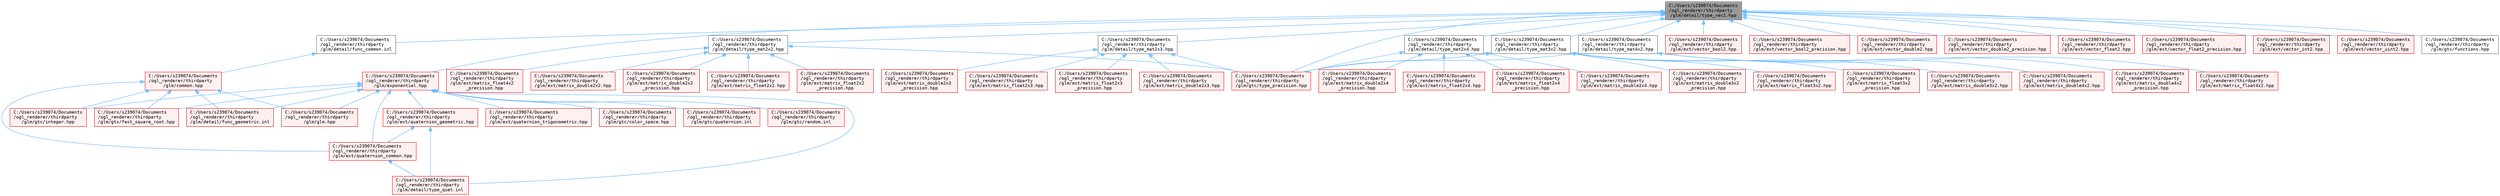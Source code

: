digraph "C:/Users/s239074/Documents/ogl_renderer/thirdparty/glm/detail/type_vec2.hpp"
{
 // LATEX_PDF_SIZE
  bgcolor="transparent";
  edge [fontname=Terminal,fontsize=10,labelfontname=Helvetica,labelfontsize=10];
  node [fontname=Terminal,fontsize=10,shape=box,height=0.2,width=0.4];
  Node1 [label="C:/Users/s239074/Documents\l/ogl_renderer/thirdparty\l/glm/detail/type_vec2.hpp",height=0.2,width=0.4,color="gray40", fillcolor="grey60", style="filled", fontcolor="black",tooltip=" "];
  Node1 -> Node2 [dir="back",color="steelblue1",style="solid"];
  Node2 [label="C:/Users/s239074/Documents\l/ogl_renderer/thirdparty\l/glm/detail/func_common.inl",height=0.2,width=0.4,color="grey40", fillcolor="white", style="filled",URL="$func__common_8inl.html",tooltip=" "];
  Node2 -> Node3 [dir="back",color="steelblue1",style="solid"];
  Node3 [label="C:/Users/s239074/Documents\l/ogl_renderer/thirdparty\l/glm/common.hpp",height=0.2,width=0.4,color="red", fillcolor="#FFF0F0", style="filled",URL="$common_8hpp.html",tooltip=" "];
  Node3 -> Node28 [dir="back",color="steelblue1",style="solid"];
  Node28 [label="C:/Users/s239074/Documents\l/ogl_renderer/thirdparty\l/glm/detail/func_geometric.inl",height=0.2,width=0.4,color="red", fillcolor="#FFF0F0", style="filled",URL="$func__geometric_8inl.html",tooltip=" "];
  Node3 -> Node160 [dir="back",color="steelblue1",style="solid"];
  Node160 [label="C:/Users/s239074/Documents\l/ogl_renderer/thirdparty\l/glm/ext/quaternion_common.hpp",height=0.2,width=0.4,color="red", fillcolor="#FFF0F0", style="filled",URL="$quaternion__common_8hpp.html",tooltip=" "];
  Node160 -> Node159 [dir="back",color="steelblue1",style="solid"];
  Node159 [label="C:/Users/s239074/Documents\l/ogl_renderer/thirdparty\l/glm/detail/type_quat.inl",height=0.2,width=0.4,color="red", fillcolor="#FFF0F0", style="filled",URL="$type__quat_8inl.html",tooltip=" "];
  Node3 -> Node40 [dir="back",color="steelblue1",style="solid"];
  Node40 [label="C:/Users/s239074/Documents\l/ogl_renderer/thirdparty\l/glm/glm.hpp",height=0.2,width=0.4,color="red", fillcolor="#FFF0F0", style="filled",URL="$glm_8hpp.html",tooltip=" "];
  Node3 -> Node175 [dir="back",color="steelblue1",style="solid"];
  Node175 [label="C:/Users/s239074/Documents\l/ogl_renderer/thirdparty\l/glm/gtc/integer.hpp",height=0.2,width=0.4,color="red", fillcolor="#FFF0F0", style="filled",URL="$gtc_2integer_8hpp.html",tooltip=" "];
  Node3 -> Node166 [dir="back",color="steelblue1",style="solid"];
  Node166 [label="C:/Users/s239074/Documents\l/ogl_renderer/thirdparty\l/glm/gtx/fast_square_root.hpp",height=0.2,width=0.4,color="red", fillcolor="#FFF0F0", style="filled",URL="$fast__square__root_8hpp.html",tooltip=" "];
  Node1 -> Node33 [dir="back",color="steelblue1",style="solid"];
  Node33 [label="C:/Users/s239074/Documents\l/ogl_renderer/thirdparty\l/glm/detail/type_mat2x2.hpp",height=0.2,width=0.4,color="grey40", fillcolor="white", style="filled",URL="$type__mat2x2_8hpp.html",tooltip=" "];
  Node33 -> Node34 [dir="back",color="steelblue1",style="solid"];
  Node34 [label="C:/Users/s239074/Documents\l/ogl_renderer/thirdparty\l/glm/ext/matrix_double2x2.hpp",height=0.2,width=0.4,color="red", fillcolor="#FFF0F0", style="filled",URL="$matrix__double2x2_8hpp.html",tooltip=" "];
  Node33 -> Node105 [dir="back",color="steelblue1",style="solid"];
  Node105 [label="C:/Users/s239074/Documents\l/ogl_renderer/thirdparty\l/glm/ext/matrix_double2x2\l_precision.hpp",height=0.2,width=0.4,color="red", fillcolor="#FFF0F0", style="filled",URL="$matrix__double2x2__precision_8hpp.html",tooltip=" "];
  Node33 -> Node106 [dir="back",color="steelblue1",style="solid"];
  Node106 [label="C:/Users/s239074/Documents\l/ogl_renderer/thirdparty\l/glm/ext/matrix_float2x2.hpp",height=0.2,width=0.4,color="red", fillcolor="#FFF0F0", style="filled",URL="$matrix__float2x2_8hpp.html",tooltip=" "];
  Node33 -> Node107 [dir="back",color="steelblue1",style="solid"];
  Node107 [label="C:/Users/s239074/Documents\l/ogl_renderer/thirdparty\l/glm/ext/matrix_float2x2\l_precision.hpp",height=0.2,width=0.4,color="red", fillcolor="#FFF0F0", style="filled",URL="$matrix__float2x2__precision_8hpp.html",tooltip=" "];
  Node33 -> Node108 [dir="back",color="steelblue1",style="solid"];
  Node108 [label="C:/Users/s239074/Documents\l/ogl_renderer/thirdparty\l/glm/ext/matrix_float4x2\l_precision.hpp",height=0.2,width=0.4,color="red", fillcolor="#FFF0F0", style="filled",URL="$matrix__float4x2__precision_8hpp.html",tooltip=" "];
  Node33 -> Node114 [dir="back",color="steelblue1",style="solid"];
  Node114 [label="C:/Users/s239074/Documents\l/ogl_renderer/thirdparty\l/glm/gtc/type_precision.hpp",height=0.2,width=0.4,color="red", fillcolor="#FFF0F0", style="filled",URL="$type__precision_8hpp.html",tooltip=" "];
  Node1 -> Node200 [dir="back",color="steelblue1",style="solid"];
  Node200 [label="C:/Users/s239074/Documents\l/ogl_renderer/thirdparty\l/glm/detail/type_mat2x3.hpp",height=0.2,width=0.4,color="grey40", fillcolor="white", style="filled",URL="$type__mat2x3_8hpp.html",tooltip=" "];
  Node200 -> Node201 [dir="back",color="steelblue1",style="solid"];
  Node201 [label="C:/Users/s239074/Documents\l/ogl_renderer/thirdparty\l/glm/ext/matrix_double2x3.hpp",height=0.2,width=0.4,color="red", fillcolor="#FFF0F0", style="filled",URL="$matrix__double2x3_8hpp.html",tooltip=" "];
  Node200 -> Node207 [dir="back",color="steelblue1",style="solid"];
  Node207 [label="C:/Users/s239074/Documents\l/ogl_renderer/thirdparty\l/glm/ext/matrix_double2x3\l_precision.hpp",height=0.2,width=0.4,color="red", fillcolor="#FFF0F0", style="filled",URL="$matrix__double2x3__precision_8hpp.html",tooltip=" "];
  Node200 -> Node208 [dir="back",color="steelblue1",style="solid"];
  Node208 [label="C:/Users/s239074/Documents\l/ogl_renderer/thirdparty\l/glm/ext/matrix_float2x3.hpp",height=0.2,width=0.4,color="red", fillcolor="#FFF0F0", style="filled",URL="$matrix__float2x3_8hpp.html",tooltip=" "];
  Node200 -> Node209 [dir="back",color="steelblue1",style="solid"];
  Node209 [label="C:/Users/s239074/Documents\l/ogl_renderer/thirdparty\l/glm/ext/matrix_float2x3\l_precision.hpp",height=0.2,width=0.4,color="red", fillcolor="#FFF0F0", style="filled",URL="$matrix__float2x3__precision_8hpp.html",tooltip=" "];
  Node200 -> Node114 [dir="back",color="steelblue1",style="solid"];
  Node1 -> Node210 [dir="back",color="steelblue1",style="solid"];
  Node210 [label="C:/Users/s239074/Documents\l/ogl_renderer/thirdparty\l/glm/detail/type_mat2x4.hpp",height=0.2,width=0.4,color="grey40", fillcolor="white", style="filled",URL="$type__mat2x4_8hpp.html",tooltip=" "];
  Node210 -> Node211 [dir="back",color="steelblue1",style="solid"];
  Node211 [label="C:/Users/s239074/Documents\l/ogl_renderer/thirdparty\l/glm/ext/matrix_double2x4.hpp",height=0.2,width=0.4,color="red", fillcolor="#FFF0F0", style="filled",URL="$matrix__double2x4_8hpp.html",tooltip=" "];
  Node210 -> Node217 [dir="back",color="steelblue1",style="solid"];
  Node217 [label="C:/Users/s239074/Documents\l/ogl_renderer/thirdparty\l/glm/ext/matrix_double2x4\l_precision.hpp",height=0.2,width=0.4,color="red", fillcolor="#FFF0F0", style="filled",URL="$matrix__double2x4__precision_8hpp.html",tooltip=" "];
  Node210 -> Node218 [dir="back",color="steelblue1",style="solid"];
  Node218 [label="C:/Users/s239074/Documents\l/ogl_renderer/thirdparty\l/glm/ext/matrix_float2x4.hpp",height=0.2,width=0.4,color="red", fillcolor="#FFF0F0", style="filled",URL="$matrix__float2x4_8hpp.html",tooltip=" "];
  Node210 -> Node219 [dir="back",color="steelblue1",style="solid"];
  Node219 [label="C:/Users/s239074/Documents\l/ogl_renderer/thirdparty\l/glm/ext/matrix_float2x4\l_precision.hpp",height=0.2,width=0.4,color="red", fillcolor="#FFF0F0", style="filled",URL="$matrix__float2x4__precision_8hpp.html",tooltip=" "];
  Node210 -> Node114 [dir="back",color="steelblue1",style="solid"];
  Node1 -> Node220 [dir="back",color="steelblue1",style="solid"];
  Node220 [label="C:/Users/s239074/Documents\l/ogl_renderer/thirdparty\l/glm/detail/type_mat3x2.hpp",height=0.2,width=0.4,color="grey40", fillcolor="white", style="filled",URL="$type__mat3x2_8hpp.html",tooltip=" "];
  Node220 -> Node221 [dir="back",color="steelblue1",style="solid"];
  Node221 [label="C:/Users/s239074/Documents\l/ogl_renderer/thirdparty\l/glm/ext/matrix_double3x2.hpp",height=0.2,width=0.4,color="red", fillcolor="#FFF0F0", style="filled",URL="$matrix__double3x2_8hpp.html",tooltip=" "];
  Node220 -> Node227 [dir="back",color="steelblue1",style="solid"];
  Node227 [label="C:/Users/s239074/Documents\l/ogl_renderer/thirdparty\l/glm/ext/matrix_double3x2\l_precision.hpp",height=0.2,width=0.4,color="red", fillcolor="#FFF0F0", style="filled",URL="$matrix__double3x2__precision_8hpp.html",tooltip=" "];
  Node220 -> Node228 [dir="back",color="steelblue1",style="solid"];
  Node228 [label="C:/Users/s239074/Documents\l/ogl_renderer/thirdparty\l/glm/ext/matrix_float3x2.hpp",height=0.2,width=0.4,color="red", fillcolor="#FFF0F0", style="filled",URL="$matrix__float3x2_8hpp.html",tooltip=" "];
  Node220 -> Node229 [dir="back",color="steelblue1",style="solid"];
  Node229 [label="C:/Users/s239074/Documents\l/ogl_renderer/thirdparty\l/glm/ext/matrix_float3x2\l_precision.hpp",height=0.2,width=0.4,color="red", fillcolor="#FFF0F0", style="filled",URL="$matrix__float3x2__precision_8hpp.html",tooltip=" "];
  Node220 -> Node114 [dir="back",color="steelblue1",style="solid"];
  Node1 -> Node230 [dir="back",color="steelblue1",style="solid"];
  Node230 [label="C:/Users/s239074/Documents\l/ogl_renderer/thirdparty\l/glm/detail/type_mat4x2.hpp",height=0.2,width=0.4,color="grey40", fillcolor="white", style="filled",URL="$type__mat4x2_8hpp.html",tooltip=" "];
  Node230 -> Node231 [dir="back",color="steelblue1",style="solid"];
  Node231 [label="C:/Users/s239074/Documents\l/ogl_renderer/thirdparty\l/glm/ext/matrix_double4x2.hpp",height=0.2,width=0.4,color="red", fillcolor="#FFF0F0", style="filled",URL="$matrix__double4x2_8hpp.html",tooltip=" "];
  Node230 -> Node232 [dir="back",color="steelblue1",style="solid"];
  Node232 [label="C:/Users/s239074/Documents\l/ogl_renderer/thirdparty\l/glm/ext/matrix_double4x2\l_precision.hpp",height=0.2,width=0.4,color="red", fillcolor="#FFF0F0", style="filled",URL="$matrix__double4x2__precision_8hpp.html",tooltip=" "];
  Node230 -> Node233 [dir="back",color="steelblue1",style="solid"];
  Node233 [label="C:/Users/s239074/Documents\l/ogl_renderer/thirdparty\l/glm/ext/matrix_float4x2.hpp",height=0.2,width=0.4,color="red", fillcolor="#FFF0F0", style="filled",URL="$matrix__float4x2_8hpp.html",tooltip=" "];
  Node230 -> Node114 [dir="back",color="steelblue1",style="solid"];
  Node1 -> Node234 [dir="back",color="steelblue1",style="solid"];
  Node234 [label="C:/Users/s239074/Documents\l/ogl_renderer/thirdparty\l/glm/exponential.hpp",height=0.2,width=0.4,color="red", fillcolor="#FFF0F0", style="filled",URL="$exponential_8hpp.html",tooltip=" "];
  Node234 -> Node28 [dir="back",color="steelblue1",style="solid"];
  Node234 -> Node159 [dir="back",color="steelblue1",style="solid"];
  Node234 -> Node160 [dir="back",color="steelblue1",style="solid"];
  Node234 -> Node158 [dir="back",color="steelblue1",style="solid"];
  Node158 [label="C:/Users/s239074/Documents\l/ogl_renderer/thirdparty\l/glm/ext/quaternion_geometric.hpp",height=0.2,width=0.4,color="red", fillcolor="#FFF0F0", style="filled",URL="$quaternion__geometric_8hpp.html",tooltip=" "];
  Node158 -> Node159 [dir="back",color="steelblue1",style="solid"];
  Node158 -> Node160 [dir="back",color="steelblue1",style="solid"];
  Node234 -> Node193 [dir="back",color="steelblue1",style="solid"];
  Node193 [label="C:/Users/s239074/Documents\l/ogl_renderer/thirdparty\l/glm/ext/quaternion_trigonometric.hpp",height=0.2,width=0.4,color="red", fillcolor="#FFF0F0", style="filled",URL="$quaternion__trigonometric_8hpp.html",tooltip=" "];
  Node234 -> Node40 [dir="back",color="steelblue1",style="solid"];
  Node234 -> Node235 [dir="back",color="steelblue1",style="solid"];
  Node235 [label="C:/Users/s239074/Documents\l/ogl_renderer/thirdparty\l/glm/gtc/color_space.hpp",height=0.2,width=0.4,color="red", fillcolor="#FFF0F0", style="filled",URL="$gtc_2color__space_8hpp.html",tooltip=" "];
  Node234 -> Node175 [dir="back",color="steelblue1",style="solid"];
  Node234 -> Node162 [dir="back",color="steelblue1",style="solid"];
  Node162 [label="C:/Users/s239074/Documents\l/ogl_renderer/thirdparty\l/glm/gtc/quaternion.inl",height=0.2,width=0.4,color="red", fillcolor="#FFF0F0", style="filled",URL="$glm_2gtc_2quaternion_8inl.html",tooltip=" "];
  Node234 -> Node163 [dir="back",color="steelblue1",style="solid"];
  Node163 [label="C:/Users/s239074/Documents\l/ogl_renderer/thirdparty\l/glm/gtc/random.inl",height=0.2,width=0.4,color="red", fillcolor="#FFF0F0", style="filled",URL="$random_8inl.html",tooltip=" "];
  Node234 -> Node166 [dir="back",color="steelblue1",style="solid"];
  Node1 -> Node238 [dir="back",color="steelblue1",style="solid"];
  Node238 [label="C:/Users/s239074/Documents\l/ogl_renderer/thirdparty\l/glm/ext/vector_bool2.hpp",height=0.2,width=0.4,color="red", fillcolor="#FFF0F0", style="filled",URL="$vector__bool2_8hpp.html",tooltip=" "];
  Node1 -> Node240 [dir="back",color="steelblue1",style="solid"];
  Node240 [label="C:/Users/s239074/Documents\l/ogl_renderer/thirdparty\l/glm/ext/vector_bool2_precision.hpp",height=0.2,width=0.4,color="red", fillcolor="#FFF0F0", style="filled",URL="$vector__bool2__precision_8hpp.html",tooltip=" "];
  Node1 -> Node241 [dir="back",color="steelblue1",style="solid"];
  Node241 [label="C:/Users/s239074/Documents\l/ogl_renderer/thirdparty\l/glm/ext/vector_double2.hpp",height=0.2,width=0.4,color="red", fillcolor="#FFF0F0", style="filled",URL="$vector__double2_8hpp.html",tooltip=" "];
  Node1 -> Node242 [dir="back",color="steelblue1",style="solid"];
  Node242 [label="C:/Users/s239074/Documents\l/ogl_renderer/thirdparty\l/glm/ext/vector_double2_precision.hpp",height=0.2,width=0.4,color="red", fillcolor="#FFF0F0", style="filled",URL="$vector__double2__precision_8hpp.html",tooltip=" "];
  Node1 -> Node243 [dir="back",color="steelblue1",style="solid"];
  Node243 [label="C:/Users/s239074/Documents\l/ogl_renderer/thirdparty\l/glm/ext/vector_float2.hpp",height=0.2,width=0.4,color="red", fillcolor="#FFF0F0", style="filled",URL="$vector__float2_8hpp.html",tooltip=" "];
  Node1 -> Node244 [dir="back",color="steelblue1",style="solid"];
  Node244 [label="C:/Users/s239074/Documents\l/ogl_renderer/thirdparty\l/glm/ext/vector_float2_precision.hpp",height=0.2,width=0.4,color="red", fillcolor="#FFF0F0", style="filled",URL="$vector__float2__precision_8hpp.html",tooltip=" "];
  Node1 -> Node245 [dir="back",color="steelblue1",style="solid"];
  Node245 [label="C:/Users/s239074/Documents\l/ogl_renderer/thirdparty\l/glm/ext/vector_int2.hpp",height=0.2,width=0.4,color="red", fillcolor="#FFF0F0", style="filled",URL="$vector__int2_8hpp.html",tooltip=" "];
  Node1 -> Node247 [dir="back",color="steelblue1",style="solid"];
  Node247 [label="C:/Users/s239074/Documents\l/ogl_renderer/thirdparty\l/glm/ext/vector_uint2.hpp",height=0.2,width=0.4,color="red", fillcolor="#FFF0F0", style="filled",URL="$vector__uint2_8hpp.html",tooltip=" "];
  Node1 -> Node114 [dir="back",color="steelblue1",style="solid"];
  Node1 -> Node237 [dir="back",color="steelblue1",style="solid"];
  Node237 [label="C:/Users/s239074/Documents\l/ogl_renderer/thirdparty\l/glm/gtx/functions.hpp",height=0.2,width=0.4,color="grey40", fillcolor="white", style="filled",URL="$functions_8hpp.html",tooltip=" "];
}

